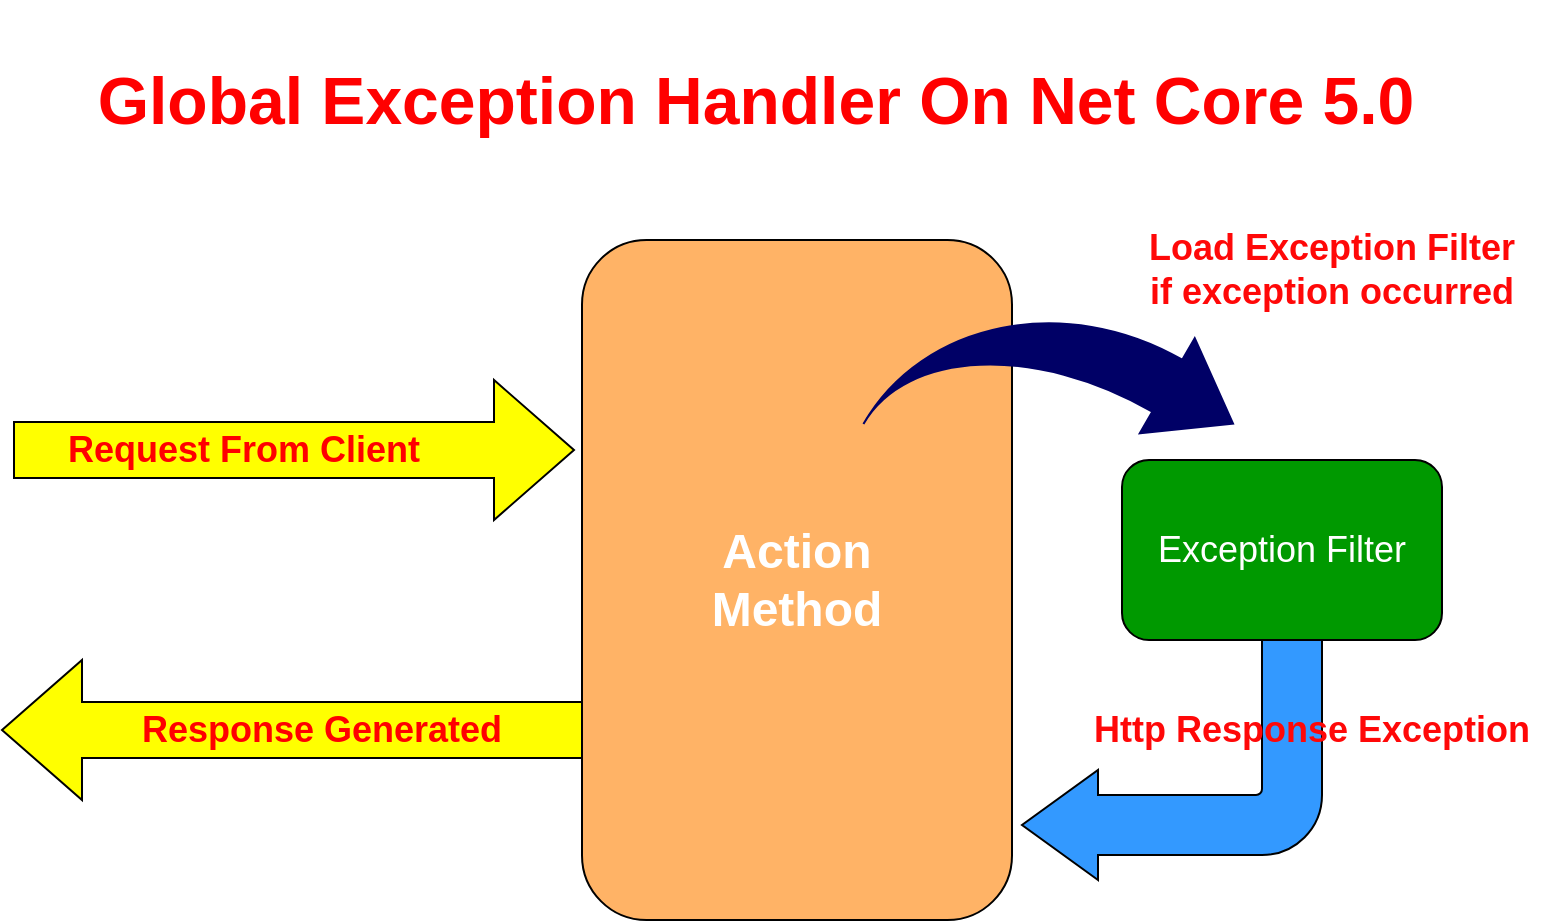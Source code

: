 <mxfile version="15.4.0" type="device"><diagram id="4Cb5zWbsKF0lQd9M55v5" name="Sayfa -1"><mxGraphModel dx="1086" dy="966" grid="1" gridSize="10" guides="1" tooltips="1" connect="1" arrows="1" fold="1" page="1" pageScale="1" pageWidth="827" pageHeight="1169" math="0" shadow="0"><root><mxCell id="0"/><mxCell id="1" parent="0"/><mxCell id="dAzxnYz09AsCSCcNiNFq-1" value="Global Exception Handler On Net Core 5.0" style="text;html=1;strokeColor=none;fillColor=none;align=center;verticalAlign=middle;whiteSpace=wrap;rounded=0;fontSize=33;fontStyle=1;fontColor=#FF0000;" vertex="1" parent="1"><mxGeometry x="52.5" y="80" width="687.5" height="100" as="geometry"/></mxCell><mxCell id="dAzxnYz09AsCSCcNiNFq-3" value="" style="verticalLabelPosition=bottom;verticalAlign=top;html=1;strokeWidth=1;shape=mxgraph.arrows2.arrow;dy=0.6;dx=40;notch=0;fontSize=18;fontColor=#FF0000;fillColor=#FFFF00;" vertex="1" parent="1"><mxGeometry x="26" y="270" width="280" height="70" as="geometry"/></mxCell><mxCell id="dAzxnYz09AsCSCcNiNFq-4" value="Request From Client" style="text;html=1;strokeColor=none;fillColor=none;align=center;verticalAlign=middle;whiteSpace=wrap;rounded=0;fontSize=18;fontColor=#FF0000;fontStyle=1" vertex="1" parent="1"><mxGeometry x="41" y="290" width="200" height="30" as="geometry"/></mxCell><mxCell id="dAzxnYz09AsCSCcNiNFq-5" value="" style="verticalLabelPosition=bottom;verticalAlign=top;html=1;strokeWidth=1;shape=mxgraph.arrows2.arrow;dy=0.6;dx=40;notch=0;fontSize=18;fontColor=#FF0000;fillColor=#FFFF00;rotation=-180;" vertex="1" parent="1"><mxGeometry x="20" y="410" width="290" height="70" as="geometry"/></mxCell><mxCell id="dAzxnYz09AsCSCcNiNFq-6" value="Response Generated" style="text;html=1;strokeColor=none;fillColor=none;align=center;verticalAlign=middle;whiteSpace=wrap;rounded=0;fontSize=18;fontColor=#FF0000;fontStyle=1" vertex="1" parent="1"><mxGeometry x="80" y="430" width="200" height="30" as="geometry"/></mxCell><mxCell id="dAzxnYz09AsCSCcNiNFq-7" value="Action&lt;br style=&quot;font-size: 24px;&quot;&gt;Method" style="rounded=1;whiteSpace=wrap;html=1;fontSize=24;fontColor=#FFFFFF;strokeWidth=1;fillColor=#FFB366;fontStyle=1" vertex="1" parent="1"><mxGeometry x="310" y="200" width="215" height="340" as="geometry"/></mxCell><mxCell id="dAzxnYz09AsCSCcNiNFq-9" value="" style="html=1;shadow=0;dashed=0;align=center;verticalAlign=middle;shape=mxgraph.arrows2.jumpInArrow;dy=15;dx=38;arrowHead=55;fontSize=33;fontColor=#FFFFFF;strokeColor=#000066;strokeWidth=1;fillColor=#000066;rotation=30;" vertex="1" parent="1"><mxGeometry x="470" y="220" width="160" height="120" as="geometry"/></mxCell><mxCell id="dAzxnYz09AsCSCcNiNFq-10" value="Exception Filter" style="rounded=1;whiteSpace=wrap;html=1;fontSize=18;fontColor=#FFFFFF;strokeColor=default;strokeWidth=1;fillColor=#009900;" vertex="1" parent="1"><mxGeometry x="580" y="310" width="160" height="90" as="geometry"/></mxCell><mxCell id="dAzxnYz09AsCSCcNiNFq-12" value="Load Exception Filter if exception occurred" style="text;html=1;strokeColor=none;fillColor=none;align=center;verticalAlign=middle;whiteSpace=wrap;rounded=0;fontSize=18;fontColor=#FF0808;fontStyle=1" vertex="1" parent="1"><mxGeometry x="590" y="180" width="190" height="70" as="geometry"/></mxCell><mxCell id="dAzxnYz09AsCSCcNiNFq-13" value="" style="html=1;shadow=0;dashed=0;align=center;verticalAlign=middle;shape=mxgraph.arrows2.bendArrow;dy=15;dx=38;notch=0;arrowHead=55;rounded=1;fontSize=18;fontColor=#FF0808;strokeColor=default;strokeWidth=1;fillColor=#3399FF;rotation=-180;" vertex="1" parent="1"><mxGeometry x="530" y="400" width="150" height="120" as="geometry"/></mxCell><mxCell id="dAzxnYz09AsCSCcNiNFq-14" value="Http Response Exception" style="text;html=1;strokeColor=none;fillColor=none;align=center;verticalAlign=middle;whiteSpace=wrap;rounded=0;fontSize=18;fontColor=#FF0808;fontStyle=1" vertex="1" parent="1"><mxGeometry x="560" y="410" width="230" height="70" as="geometry"/></mxCell></root></mxGraphModel></diagram></mxfile>